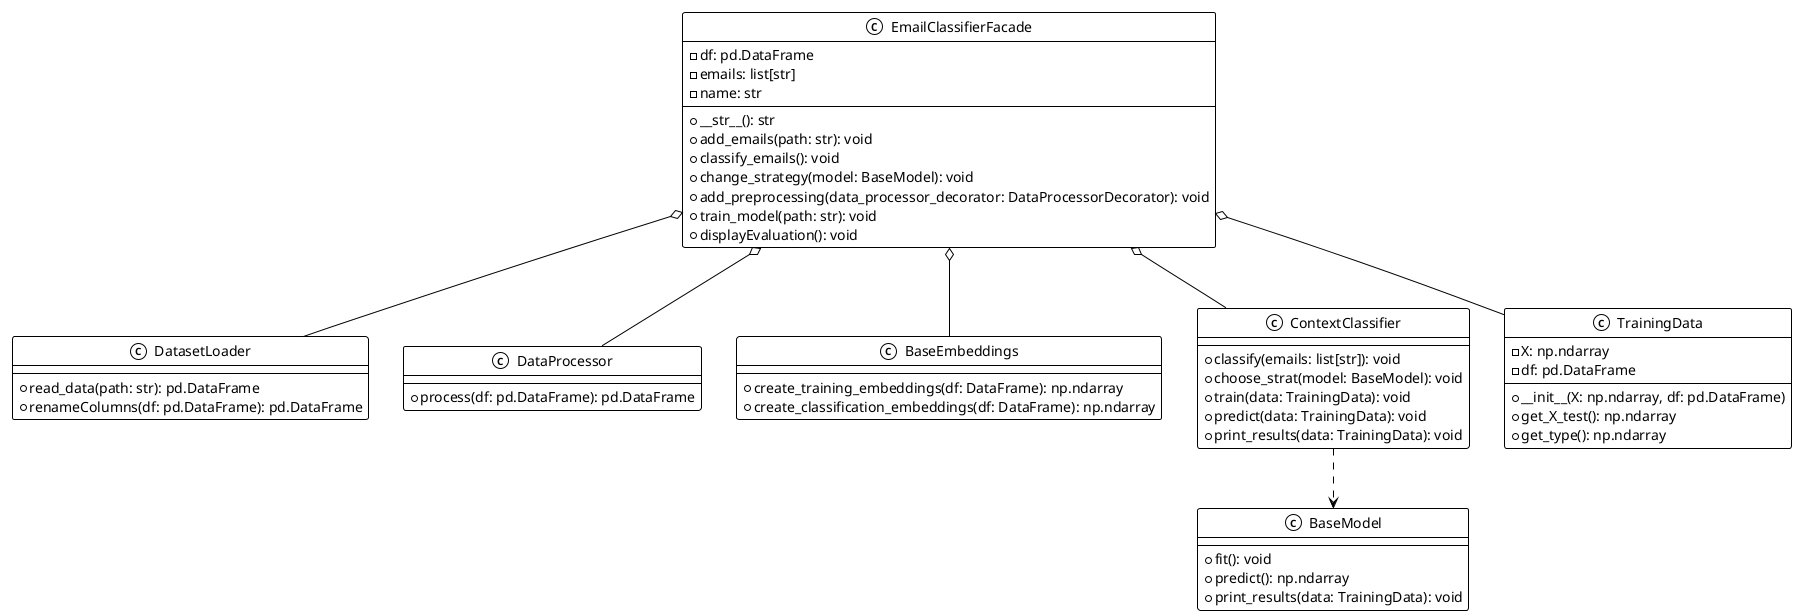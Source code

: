 @startuml
!theme mono

class EmailClassifierFacade {
    - df: pd.DataFrame
    - emails: list[str]
    - name: str
    + __str__(): str
    + add_emails(path: str): void
    + classify_emails(): void
    + change_strategy(model: BaseModel): void
    + add_preprocessing(data_processor_decorator: DataProcessorDecorator): void
    + train_model(path: str): void
    + displayEvaluation(): void
}

class DatasetLoader {
    + read_data(path: str): pd.DataFrame
    + renameColumns(df: pd.DataFrame): pd.DataFrame
}

class DataProcessor {
    + process(df: pd.DataFrame): pd.DataFrame
}

class BaseEmbeddings {
    + create_training_embeddings(df: DataFrame): np.ndarray
    + create_classification_embeddings(df: DataFrame): np.ndarray
}

class ContextClassifier {
    + classify(emails: list[str]): void
    + choose_strat(model: BaseModel): void
    + train(data: TrainingData): void
    + predict(data: TrainingData): void
    + print_results(data: TrainingData): void
}

class BaseModel {
    + fit(): void
    + predict(): np.ndarray
    + print_results(data: TrainingData): void
}

class TrainingData {
    - X: np.ndarray
    - df: pd.DataFrame
    + __init__(X: np.ndarray, df: pd.DataFrame)
    + get_X_test(): np.ndarray
    + get_type(): np.ndarray
}

EmailClassifierFacade o-- DatasetLoader
EmailClassifierFacade o-- DataProcessor
EmailClassifierFacade o-- BaseEmbeddings
EmailClassifierFacade o-- ContextClassifier
EmailClassifierFacade o-- TrainingData
ContextClassifier ..> BaseModel

@enduml
